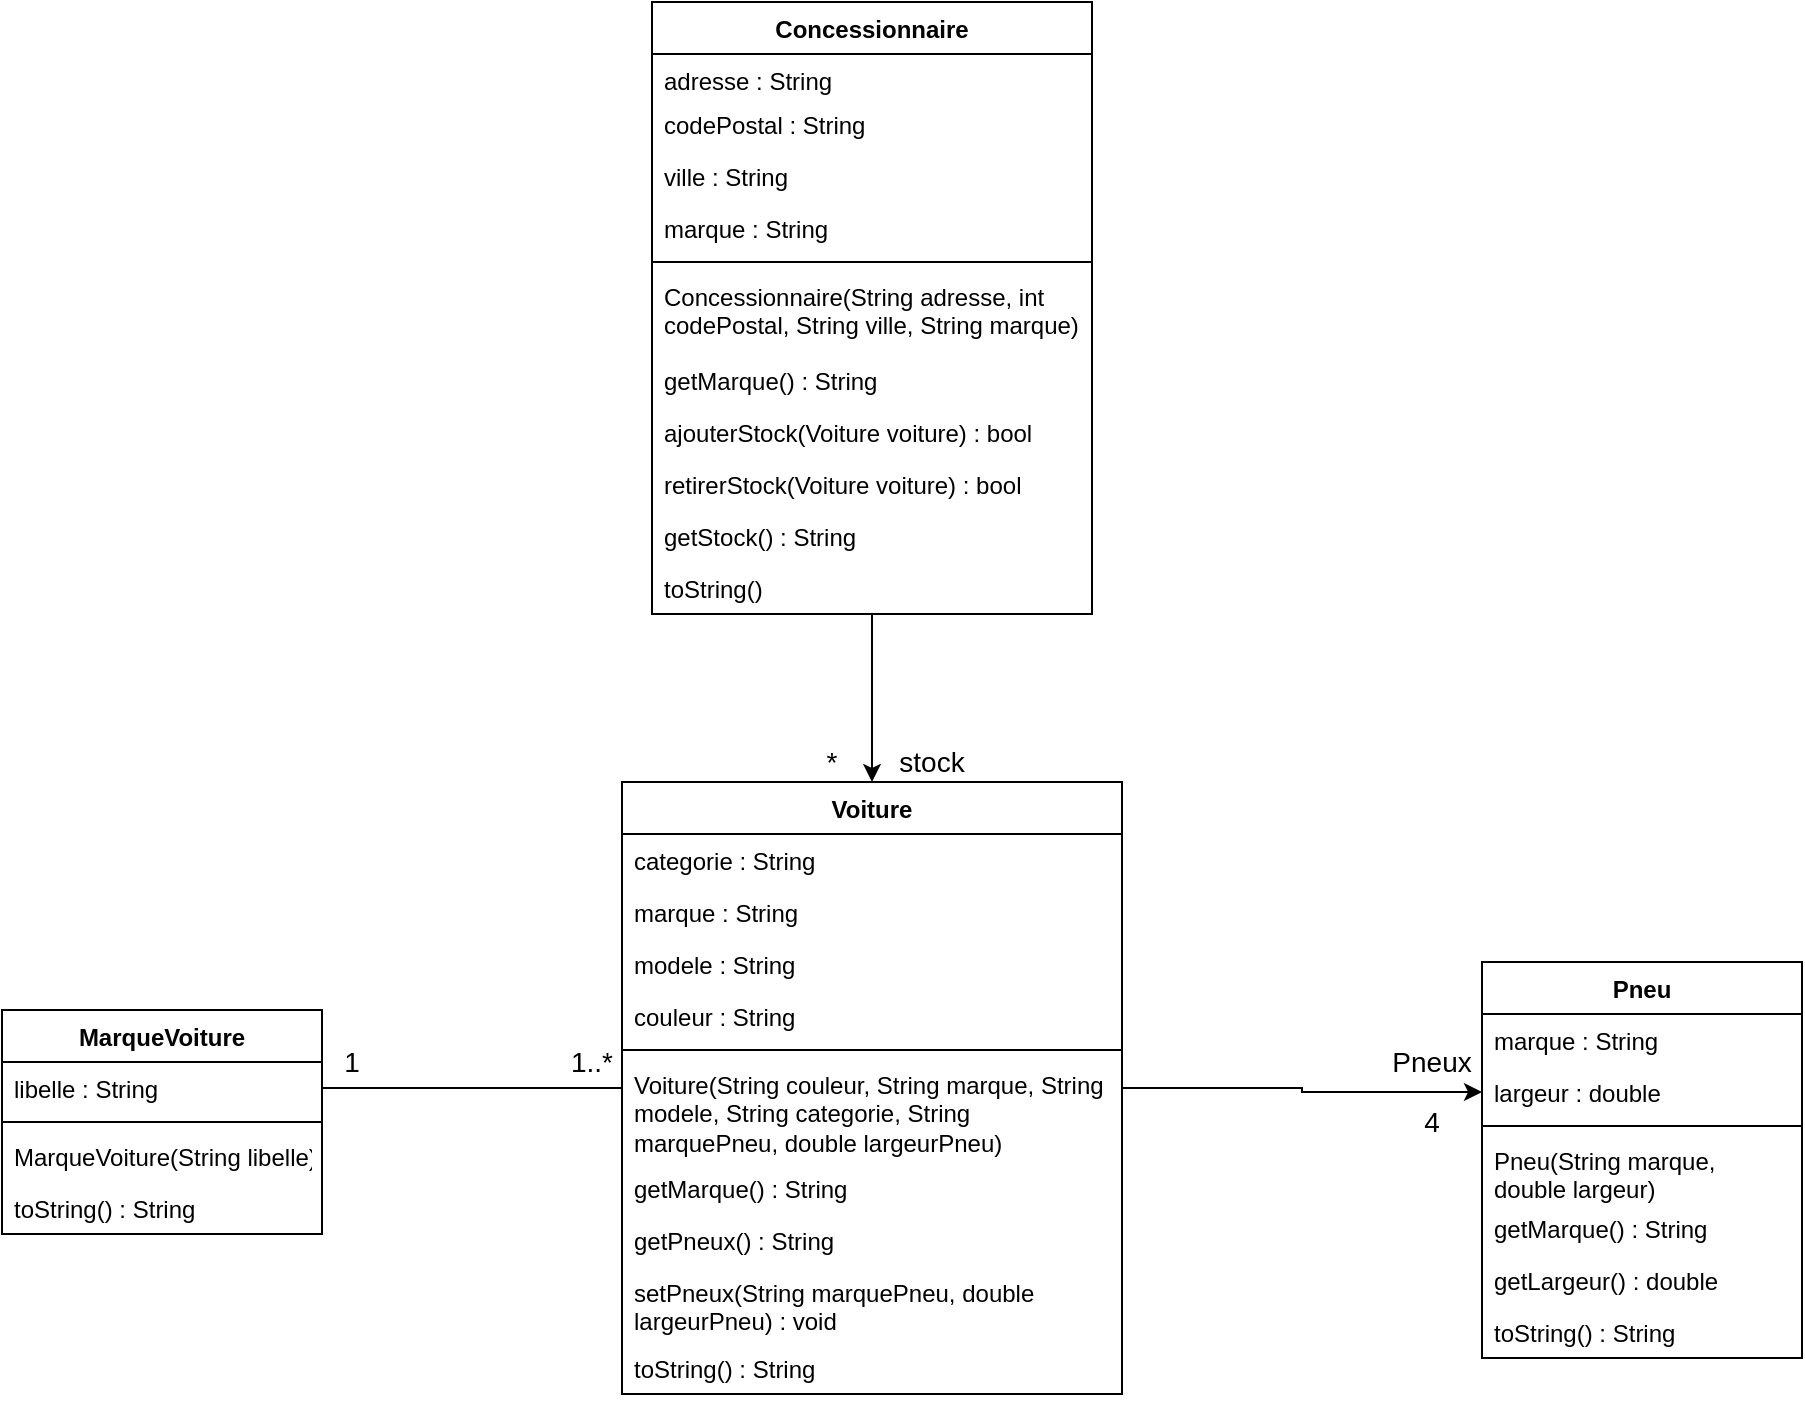 <mxfile version="15.5.5" type="device"><diagram id="C5RBs43oDa-KdzZeNtuy" name="Page-1"><mxGraphModel dx="1692" dy="1616" grid="1" gridSize="10" guides="1" tooltips="1" connect="1" arrows="1" fold="1" page="1" pageScale="1" pageWidth="827" pageHeight="1169" math="0" shadow="0"><root><mxCell id="WIyWlLk6GJQsqaUBKTNV-0"/><mxCell id="WIyWlLk6GJQsqaUBKTNV-1" parent="WIyWlLk6GJQsqaUBKTNV-0"/><mxCell id="IWuQsJgBRTFL62HD3Pt0-14" value="Pneu" style="swimlane;fontStyle=1;align=center;verticalAlign=top;childLayout=stackLayout;horizontal=1;startSize=26;horizontalStack=0;resizeParent=1;resizeParentMax=0;resizeLast=0;collapsible=1;marginBottom=0;" parent="WIyWlLk6GJQsqaUBKTNV-1" vertex="1"><mxGeometry x="550" y="210" width="160" height="198" as="geometry"><mxRectangle x="60" y="130" width="90" height="26" as="alternateBounds"/></mxGeometry></mxCell><mxCell id="IWuQsJgBRTFL62HD3Pt0-5" value="marque : String" style="text;strokeColor=none;fillColor=none;align=left;verticalAlign=top;spacingLeft=4;spacingRight=4;overflow=hidden;rotatable=0;points=[[0,0.5],[1,0.5]];portConstraint=eastwest;" parent="IWuQsJgBRTFL62HD3Pt0-14" vertex="1"><mxGeometry y="26" width="160" height="26" as="geometry"/></mxCell><mxCell id="IWuQsJgBRTFL62HD3Pt0-3" value="largeur : double" style="text;strokeColor=none;fillColor=none;align=left;verticalAlign=top;spacingLeft=4;spacingRight=4;overflow=hidden;rotatable=0;points=[[0,0.5],[1,0.5]];portConstraint=eastwest;" parent="IWuQsJgBRTFL62HD3Pt0-14" vertex="1"><mxGeometry y="52" width="160" height="26" as="geometry"/></mxCell><mxCell id="IWuQsJgBRTFL62HD3Pt0-16" value="" style="line;strokeWidth=1;fillColor=none;align=left;verticalAlign=middle;spacingTop=-1;spacingLeft=3;spacingRight=3;rotatable=0;labelPosition=right;points=[];portConstraint=eastwest;" parent="IWuQsJgBRTFL62HD3Pt0-14" vertex="1"><mxGeometry y="78" width="160" height="8" as="geometry"/></mxCell><mxCell id="hAiMsujID8uKxmk45Zzm-53" value="Pneu(String marque, double largeur)" style="text;strokeColor=none;fillColor=none;align=left;verticalAlign=top;spacingLeft=4;spacingRight=4;overflow=hidden;rotatable=0;points=[[0,0.5],[1,0.5]];portConstraint=eastwest;whiteSpace=wrap;" vertex="1" parent="IWuQsJgBRTFL62HD3Pt0-14"><mxGeometry y="86" width="160" height="34" as="geometry"/></mxCell><mxCell id="hAiMsujID8uKxmk45Zzm-55" value="getMarque() : String&#xA;" style="text;strokeColor=none;fillColor=none;align=left;verticalAlign=top;spacingLeft=4;spacingRight=4;overflow=hidden;rotatable=0;points=[[0,0.5],[1,0.5]];portConstraint=eastwest;" vertex="1" parent="IWuQsJgBRTFL62HD3Pt0-14"><mxGeometry y="120" width="160" height="26" as="geometry"/></mxCell><mxCell id="hAiMsujID8uKxmk45Zzm-54" value="getLargeur() : double&#xA;" style="text;strokeColor=none;fillColor=none;align=left;verticalAlign=top;spacingLeft=4;spacingRight=4;overflow=hidden;rotatable=0;points=[[0,0.5],[1,0.5]];portConstraint=eastwest;" vertex="1" parent="IWuQsJgBRTFL62HD3Pt0-14"><mxGeometry y="146" width="160" height="26" as="geometry"/></mxCell><mxCell id="hAiMsujID8uKxmk45Zzm-0" value="toString() : String" style="text;strokeColor=none;fillColor=none;align=left;verticalAlign=top;spacingLeft=4;spacingRight=4;overflow=hidden;rotatable=0;points=[[0,0.5],[1,0.5]];portConstraint=eastwest;" vertex="1" parent="IWuQsJgBRTFL62HD3Pt0-14"><mxGeometry y="172" width="160" height="26" as="geometry"/></mxCell><mxCell id="hAiMsujID8uKxmk45Zzm-19" style="edgeStyle=orthogonalEdgeStyle;rounded=0;orthogonalLoop=1;jettySize=auto;html=1;entryX=0;entryY=0.5;entryDx=0;entryDy=0;" edge="1" parent="WIyWlLk6GJQsqaUBKTNV-1" source="hAiMsujID8uKxmk45Zzm-1" target="IWuQsJgBRTFL62HD3Pt0-3"><mxGeometry relative="1" as="geometry"/></mxCell><mxCell id="hAiMsujID8uKxmk45Zzm-35" style="edgeStyle=orthogonalEdgeStyle;rounded=0;orthogonalLoop=1;jettySize=auto;html=1;entryX=1;entryY=0.5;entryDx=0;entryDy=0;fontSize=14;endArrow=none;endFill=0;" edge="1" parent="WIyWlLk6GJQsqaUBKTNV-1" source="hAiMsujID8uKxmk45Zzm-1" target="hAiMsujID8uKxmk45Zzm-31"><mxGeometry relative="1" as="geometry"/></mxCell><mxCell id="hAiMsujID8uKxmk45Zzm-1" value="Voiture" style="swimlane;fontStyle=1;align=center;verticalAlign=top;childLayout=stackLayout;horizontal=1;startSize=26;horizontalStack=0;resizeParent=1;resizeParentMax=0;resizeLast=0;collapsible=1;marginBottom=0;" vertex="1" parent="WIyWlLk6GJQsqaUBKTNV-1"><mxGeometry x="120" y="120" width="250" height="306" as="geometry"><mxRectangle x="60" y="130" width="90" height="26" as="alternateBounds"/></mxGeometry></mxCell><mxCell id="hAiMsujID8uKxmk45Zzm-2" value="categorie : String" style="text;strokeColor=none;fillColor=none;align=left;verticalAlign=top;spacingLeft=4;spacingRight=4;overflow=hidden;rotatable=0;points=[[0,0.5],[1,0.5]];portConstraint=eastwest;" vertex="1" parent="hAiMsujID8uKxmk45Zzm-1"><mxGeometry y="26" width="250" height="26" as="geometry"/></mxCell><mxCell id="hAiMsujID8uKxmk45Zzm-3" value="marque : String" style="text;strokeColor=none;fillColor=none;align=left;verticalAlign=top;spacingLeft=4;spacingRight=4;overflow=hidden;rotatable=0;points=[[0,0.5],[1,0.5]];portConstraint=eastwest;" vertex="1" parent="hAiMsujID8uKxmk45Zzm-1"><mxGeometry y="52" width="250" height="26" as="geometry"/></mxCell><mxCell id="hAiMsujID8uKxmk45Zzm-4" value="modele : String" style="text;strokeColor=none;fillColor=none;align=left;verticalAlign=top;spacingLeft=4;spacingRight=4;overflow=hidden;rotatable=0;points=[[0,0.5],[1,0.5]];portConstraint=eastwest;" vertex="1" parent="hAiMsujID8uKxmk45Zzm-1"><mxGeometry y="78" width="250" height="26" as="geometry"/></mxCell><mxCell id="hAiMsujID8uKxmk45Zzm-5" value="couleur : String" style="text;strokeColor=none;fillColor=none;align=left;verticalAlign=top;spacingLeft=4;spacingRight=4;overflow=hidden;rotatable=0;points=[[0,0.5],[1,0.5]];portConstraint=eastwest;" vertex="1" parent="hAiMsujID8uKxmk45Zzm-1"><mxGeometry y="104" width="250" height="26" as="geometry"/></mxCell><mxCell id="hAiMsujID8uKxmk45Zzm-6" value="" style="line;strokeWidth=1;fillColor=none;align=left;verticalAlign=middle;spacingTop=-1;spacingLeft=3;spacingRight=3;rotatable=0;labelPosition=right;points=[];portConstraint=eastwest;" vertex="1" parent="hAiMsujID8uKxmk45Zzm-1"><mxGeometry y="130" width="250" height="8" as="geometry"/></mxCell><mxCell id="hAiMsujID8uKxmk45Zzm-7" value="Voiture(String couleur, String marque, String modele, String categorie, String marquePneu, double largeurPneu)" style="text;strokeColor=none;fillColor=none;align=left;verticalAlign=top;spacingLeft=4;spacingRight=4;overflow=hidden;rotatable=0;points=[[0,0.5],[1,0.5]];portConstraint=eastwest;whiteSpace=wrap;" vertex="1" parent="hAiMsujID8uKxmk45Zzm-1"><mxGeometry y="138" width="250" height="52" as="geometry"/></mxCell><mxCell id="hAiMsujID8uKxmk45Zzm-39" value="getMarque() : String&#xA;" style="text;strokeColor=none;fillColor=none;align=left;verticalAlign=top;spacingLeft=4;spacingRight=4;overflow=hidden;rotatable=0;points=[[0,0.5],[1,0.5]];portConstraint=eastwest;" vertex="1" parent="hAiMsujID8uKxmk45Zzm-1"><mxGeometry y="190" width="250" height="26" as="geometry"/></mxCell><mxCell id="hAiMsujID8uKxmk45Zzm-40" value="getPneux() : String&#xA;" style="text;strokeColor=none;fillColor=none;align=left;verticalAlign=top;spacingLeft=4;spacingRight=4;overflow=hidden;rotatable=0;points=[[0,0.5],[1,0.5]];portConstraint=eastwest;" vertex="1" parent="hAiMsujID8uKxmk45Zzm-1"><mxGeometry y="216" width="250" height="26" as="geometry"/></mxCell><mxCell id="hAiMsujID8uKxmk45Zzm-41" value="setPneux(String marquePneu, double largeurPneu) : void" style="text;strokeColor=none;fillColor=none;align=left;verticalAlign=top;spacingLeft=4;spacingRight=4;overflow=hidden;rotatable=0;points=[[0,0.5],[1,0.5]];portConstraint=eastwest;whiteSpace=wrap;" vertex="1" parent="hAiMsujID8uKxmk45Zzm-1"><mxGeometry y="242" width="250" height="38" as="geometry"/></mxCell><mxCell id="hAiMsujID8uKxmk45Zzm-8" value="toString() : String" style="text;strokeColor=none;fillColor=none;align=left;verticalAlign=top;spacingLeft=4;spacingRight=4;overflow=hidden;rotatable=0;points=[[0,0.5],[1,0.5]];portConstraint=eastwest;" vertex="1" parent="hAiMsujID8uKxmk45Zzm-1"><mxGeometry y="280" width="250" height="26" as="geometry"/></mxCell><mxCell id="hAiMsujID8uKxmk45Zzm-23" style="edgeStyle=orthogonalEdgeStyle;rounded=0;orthogonalLoop=1;jettySize=auto;html=1;" edge="1" parent="WIyWlLk6GJQsqaUBKTNV-1" source="hAiMsujID8uKxmk45Zzm-9" target="hAiMsujID8uKxmk45Zzm-1"><mxGeometry relative="1" as="geometry"/></mxCell><mxCell id="hAiMsujID8uKxmk45Zzm-9" value="Concessionnaire" style="swimlane;fontStyle=1;align=center;verticalAlign=top;childLayout=stackLayout;horizontal=1;startSize=26;horizontalStack=0;resizeParent=1;resizeParentMax=0;resizeLast=0;collapsible=1;marginBottom=0;" vertex="1" parent="WIyWlLk6GJQsqaUBKTNV-1"><mxGeometry x="135" y="-270" width="220" height="306" as="geometry"><mxRectangle x="60" y="130" width="90" height="26" as="alternateBounds"/></mxGeometry></mxCell><mxCell id="hAiMsujID8uKxmk45Zzm-10" value="adresse : String" style="text;strokeColor=none;fillColor=none;align=left;verticalAlign=top;spacingLeft=4;spacingRight=4;overflow=hidden;rotatable=0;points=[[0,0.5],[1,0.5]];portConstraint=eastwest;" vertex="1" parent="hAiMsujID8uKxmk45Zzm-9"><mxGeometry y="26" width="220" height="22" as="geometry"/></mxCell><mxCell id="hAiMsujID8uKxmk45Zzm-11" value="codePostal : String" style="text;strokeColor=none;fillColor=none;align=left;verticalAlign=top;spacingLeft=4;spacingRight=4;overflow=hidden;rotatable=0;points=[[0,0.5],[1,0.5]];portConstraint=eastwest;" vertex="1" parent="hAiMsujID8uKxmk45Zzm-9"><mxGeometry y="48" width="220" height="26" as="geometry"/></mxCell><mxCell id="hAiMsujID8uKxmk45Zzm-15" value="ville : String" style="text;strokeColor=none;fillColor=none;align=left;verticalAlign=top;spacingLeft=4;spacingRight=4;overflow=hidden;rotatable=0;points=[[0,0.5],[1,0.5]];portConstraint=eastwest;" vertex="1" parent="hAiMsujID8uKxmk45Zzm-9"><mxGeometry y="74" width="220" height="26" as="geometry"/></mxCell><mxCell id="hAiMsujID8uKxmk45Zzm-16" value="marque : String" style="text;strokeColor=none;fillColor=none;align=left;verticalAlign=top;spacingLeft=4;spacingRight=4;overflow=hidden;rotatable=0;points=[[0,0.5],[1,0.5]];portConstraint=eastwest;" vertex="1" parent="hAiMsujID8uKxmk45Zzm-9"><mxGeometry y="100" width="220" height="26" as="geometry"/></mxCell><mxCell id="hAiMsujID8uKxmk45Zzm-12" value="" style="line;strokeWidth=1;fillColor=none;align=left;verticalAlign=middle;spacingTop=-1;spacingLeft=3;spacingRight=3;rotatable=0;labelPosition=right;points=[];portConstraint=eastwest;" vertex="1" parent="hAiMsujID8uKxmk45Zzm-9"><mxGeometry y="126" width="220" height="8" as="geometry"/></mxCell><mxCell id="hAiMsujID8uKxmk45Zzm-48" value="Concessionnaire(String adresse, int codePostal, String ville, String marque)" style="text;strokeColor=none;fillColor=none;align=left;verticalAlign=top;spacingLeft=4;spacingRight=4;overflow=hidden;rotatable=0;points=[[0,0.5],[1,0.5]];portConstraint=eastwest;whiteSpace=wrap;" vertex="1" parent="hAiMsujID8uKxmk45Zzm-9"><mxGeometry y="134" width="220" height="42" as="geometry"/></mxCell><mxCell id="hAiMsujID8uKxmk45Zzm-49" value="getMarque() : String&#xA;" style="text;strokeColor=none;fillColor=none;align=left;verticalAlign=top;spacingLeft=4;spacingRight=4;overflow=hidden;rotatable=0;points=[[0,0.5],[1,0.5]];portConstraint=eastwest;" vertex="1" parent="hAiMsujID8uKxmk45Zzm-9"><mxGeometry y="176" width="220" height="26" as="geometry"/></mxCell><mxCell id="hAiMsujID8uKxmk45Zzm-51" value="ajouterStock(Voiture voiture) : bool&#xA;" style="text;strokeColor=none;fillColor=none;align=left;verticalAlign=top;spacingLeft=4;spacingRight=4;overflow=hidden;rotatable=0;points=[[0,0.5],[1,0.5]];portConstraint=eastwest;" vertex="1" parent="hAiMsujID8uKxmk45Zzm-9"><mxGeometry y="202" width="220" height="26" as="geometry"/></mxCell><mxCell id="hAiMsujID8uKxmk45Zzm-52" value="retirerStock(Voiture voiture) : bool&#xA;" style="text;strokeColor=none;fillColor=none;align=left;verticalAlign=top;spacingLeft=4;spacingRight=4;overflow=hidden;rotatable=0;points=[[0,0.5],[1,0.5]];portConstraint=eastwest;" vertex="1" parent="hAiMsujID8uKxmk45Zzm-9"><mxGeometry y="228" width="220" height="26" as="geometry"/></mxCell><mxCell id="hAiMsujID8uKxmk45Zzm-50" value="getStock() : String&#xA;" style="text;strokeColor=none;fillColor=none;align=left;verticalAlign=top;spacingLeft=4;spacingRight=4;overflow=hidden;rotatable=0;points=[[0,0.5],[1,0.5]];portConstraint=eastwest;" vertex="1" parent="hAiMsujID8uKxmk45Zzm-9"><mxGeometry y="254" width="220" height="26" as="geometry"/></mxCell><mxCell id="hAiMsujID8uKxmk45Zzm-17" value="toString()" style="text;strokeColor=none;fillColor=none;align=left;verticalAlign=top;spacingLeft=4;spacingRight=4;overflow=hidden;rotatable=0;points=[[0,0.5],[1,0.5]];portConstraint=eastwest;" vertex="1" parent="hAiMsujID8uKxmk45Zzm-9"><mxGeometry y="280" width="220" height="26" as="geometry"/></mxCell><mxCell id="hAiMsujID8uKxmk45Zzm-20" value="4" style="text;html=1;strokeColor=none;fillColor=none;align=center;verticalAlign=middle;whiteSpace=wrap;rounded=0;fontSize=14;" vertex="1" parent="WIyWlLk6GJQsqaUBKTNV-1"><mxGeometry x="510" y="280" width="30" height="20" as="geometry"/></mxCell><mxCell id="hAiMsujID8uKxmk45Zzm-24" value="*" style="text;html=1;strokeColor=none;fillColor=none;align=center;verticalAlign=middle;whiteSpace=wrap;rounded=0;fontSize=14;" vertex="1" parent="WIyWlLk6GJQsqaUBKTNV-1"><mxGeometry x="210" y="100" width="30" height="20" as="geometry"/></mxCell><mxCell id="hAiMsujID8uKxmk45Zzm-25" value="stock" style="text;html=1;strokeColor=none;fillColor=none;align=center;verticalAlign=middle;whiteSpace=wrap;rounded=0;fontSize=14;" vertex="1" parent="WIyWlLk6GJQsqaUBKTNV-1"><mxGeometry x="260" y="100" width="30" height="20" as="geometry"/></mxCell><mxCell id="hAiMsujID8uKxmk45Zzm-26" value="Pneux" style="text;html=1;strokeColor=none;fillColor=none;align=center;verticalAlign=middle;whiteSpace=wrap;rounded=0;fontSize=14;" vertex="1" parent="WIyWlLk6GJQsqaUBKTNV-1"><mxGeometry x="510" y="250" width="30" height="20" as="geometry"/></mxCell><mxCell id="hAiMsujID8uKxmk45Zzm-27" value="MarqueVoiture" style="swimlane;fontStyle=1;align=center;verticalAlign=top;childLayout=stackLayout;horizontal=1;startSize=26;horizontalStack=0;resizeParent=1;resizeParentMax=0;resizeLast=0;collapsible=1;marginBottom=0;" vertex="1" parent="WIyWlLk6GJQsqaUBKTNV-1"><mxGeometry x="-190" y="234" width="160" height="112" as="geometry"><mxRectangle x="60" y="130" width="90" height="26" as="alternateBounds"/></mxGeometry></mxCell><mxCell id="hAiMsujID8uKxmk45Zzm-31" value="libelle : String" style="text;strokeColor=none;fillColor=none;align=left;verticalAlign=top;spacingLeft=4;spacingRight=4;overflow=hidden;rotatable=0;points=[[0,0.5],[1,0.5]];portConstraint=eastwest;" vertex="1" parent="hAiMsujID8uKxmk45Zzm-27"><mxGeometry y="26" width="160" height="26" as="geometry"/></mxCell><mxCell id="hAiMsujID8uKxmk45Zzm-32" value="" style="line;strokeWidth=1;fillColor=none;align=left;verticalAlign=middle;spacingTop=-1;spacingLeft=3;spacingRight=3;rotatable=0;labelPosition=right;points=[];portConstraint=eastwest;" vertex="1" parent="hAiMsujID8uKxmk45Zzm-27"><mxGeometry y="52" width="160" height="8" as="geometry"/></mxCell><mxCell id="hAiMsujID8uKxmk45Zzm-34" value="MarqueVoiture(String libelle)" style="text;strokeColor=none;fillColor=none;align=left;verticalAlign=top;spacingLeft=4;spacingRight=4;overflow=hidden;rotatable=0;points=[[0,0.5],[1,0.5]];portConstraint=eastwest;" vertex="1" parent="hAiMsujID8uKxmk45Zzm-27"><mxGeometry y="60" width="160" height="26" as="geometry"/></mxCell><mxCell id="hAiMsujID8uKxmk45Zzm-56" value="toString() : String" style="text;strokeColor=none;fillColor=none;align=left;verticalAlign=top;spacingLeft=4;spacingRight=4;overflow=hidden;rotatable=0;points=[[0,0.5],[1,0.5]];portConstraint=eastwest;" vertex="1" parent="hAiMsujID8uKxmk45Zzm-27"><mxGeometry y="86" width="160" height="26" as="geometry"/></mxCell><mxCell id="hAiMsujID8uKxmk45Zzm-36" value="1" style="text;html=1;strokeColor=none;fillColor=none;align=center;verticalAlign=middle;whiteSpace=wrap;rounded=0;fontSize=14;" vertex="1" parent="WIyWlLk6GJQsqaUBKTNV-1"><mxGeometry x="-30" y="250" width="30" height="20" as="geometry"/></mxCell><mxCell id="hAiMsujID8uKxmk45Zzm-38" value="1..*" style="text;html=1;strokeColor=none;fillColor=none;align=center;verticalAlign=middle;whiteSpace=wrap;rounded=0;fontSize=14;" vertex="1" parent="WIyWlLk6GJQsqaUBKTNV-1"><mxGeometry x="90" y="250" width="30" height="20" as="geometry"/></mxCell></root></mxGraphModel></diagram></mxfile>